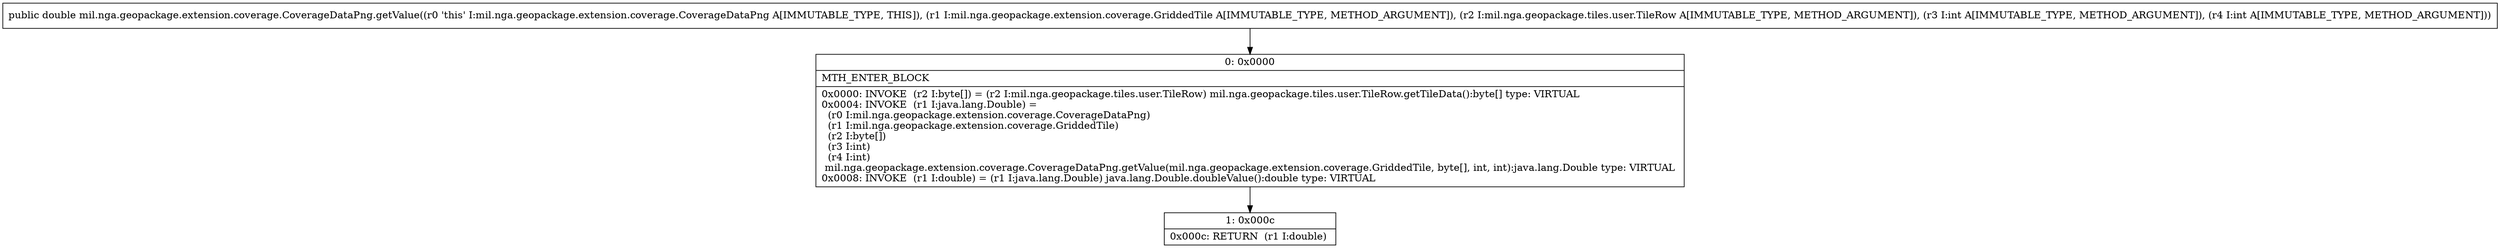 digraph "CFG formil.nga.geopackage.extension.coverage.CoverageDataPng.getValue(Lmil\/nga\/geopackage\/extension\/coverage\/GriddedTile;Lmil\/nga\/geopackage\/tiles\/user\/TileRow;II)D" {
Node_0 [shape=record,label="{0\:\ 0x0000|MTH_ENTER_BLOCK\l|0x0000: INVOKE  (r2 I:byte[]) = (r2 I:mil.nga.geopackage.tiles.user.TileRow) mil.nga.geopackage.tiles.user.TileRow.getTileData():byte[] type: VIRTUAL \l0x0004: INVOKE  (r1 I:java.lang.Double) = \l  (r0 I:mil.nga.geopackage.extension.coverage.CoverageDataPng)\l  (r1 I:mil.nga.geopackage.extension.coverage.GriddedTile)\l  (r2 I:byte[])\l  (r3 I:int)\l  (r4 I:int)\l mil.nga.geopackage.extension.coverage.CoverageDataPng.getValue(mil.nga.geopackage.extension.coverage.GriddedTile, byte[], int, int):java.lang.Double type: VIRTUAL \l0x0008: INVOKE  (r1 I:double) = (r1 I:java.lang.Double) java.lang.Double.doubleValue():double type: VIRTUAL \l}"];
Node_1 [shape=record,label="{1\:\ 0x000c|0x000c: RETURN  (r1 I:double) \l}"];
MethodNode[shape=record,label="{public double mil.nga.geopackage.extension.coverage.CoverageDataPng.getValue((r0 'this' I:mil.nga.geopackage.extension.coverage.CoverageDataPng A[IMMUTABLE_TYPE, THIS]), (r1 I:mil.nga.geopackage.extension.coverage.GriddedTile A[IMMUTABLE_TYPE, METHOD_ARGUMENT]), (r2 I:mil.nga.geopackage.tiles.user.TileRow A[IMMUTABLE_TYPE, METHOD_ARGUMENT]), (r3 I:int A[IMMUTABLE_TYPE, METHOD_ARGUMENT]), (r4 I:int A[IMMUTABLE_TYPE, METHOD_ARGUMENT])) }"];
MethodNode -> Node_0;
Node_0 -> Node_1;
}

